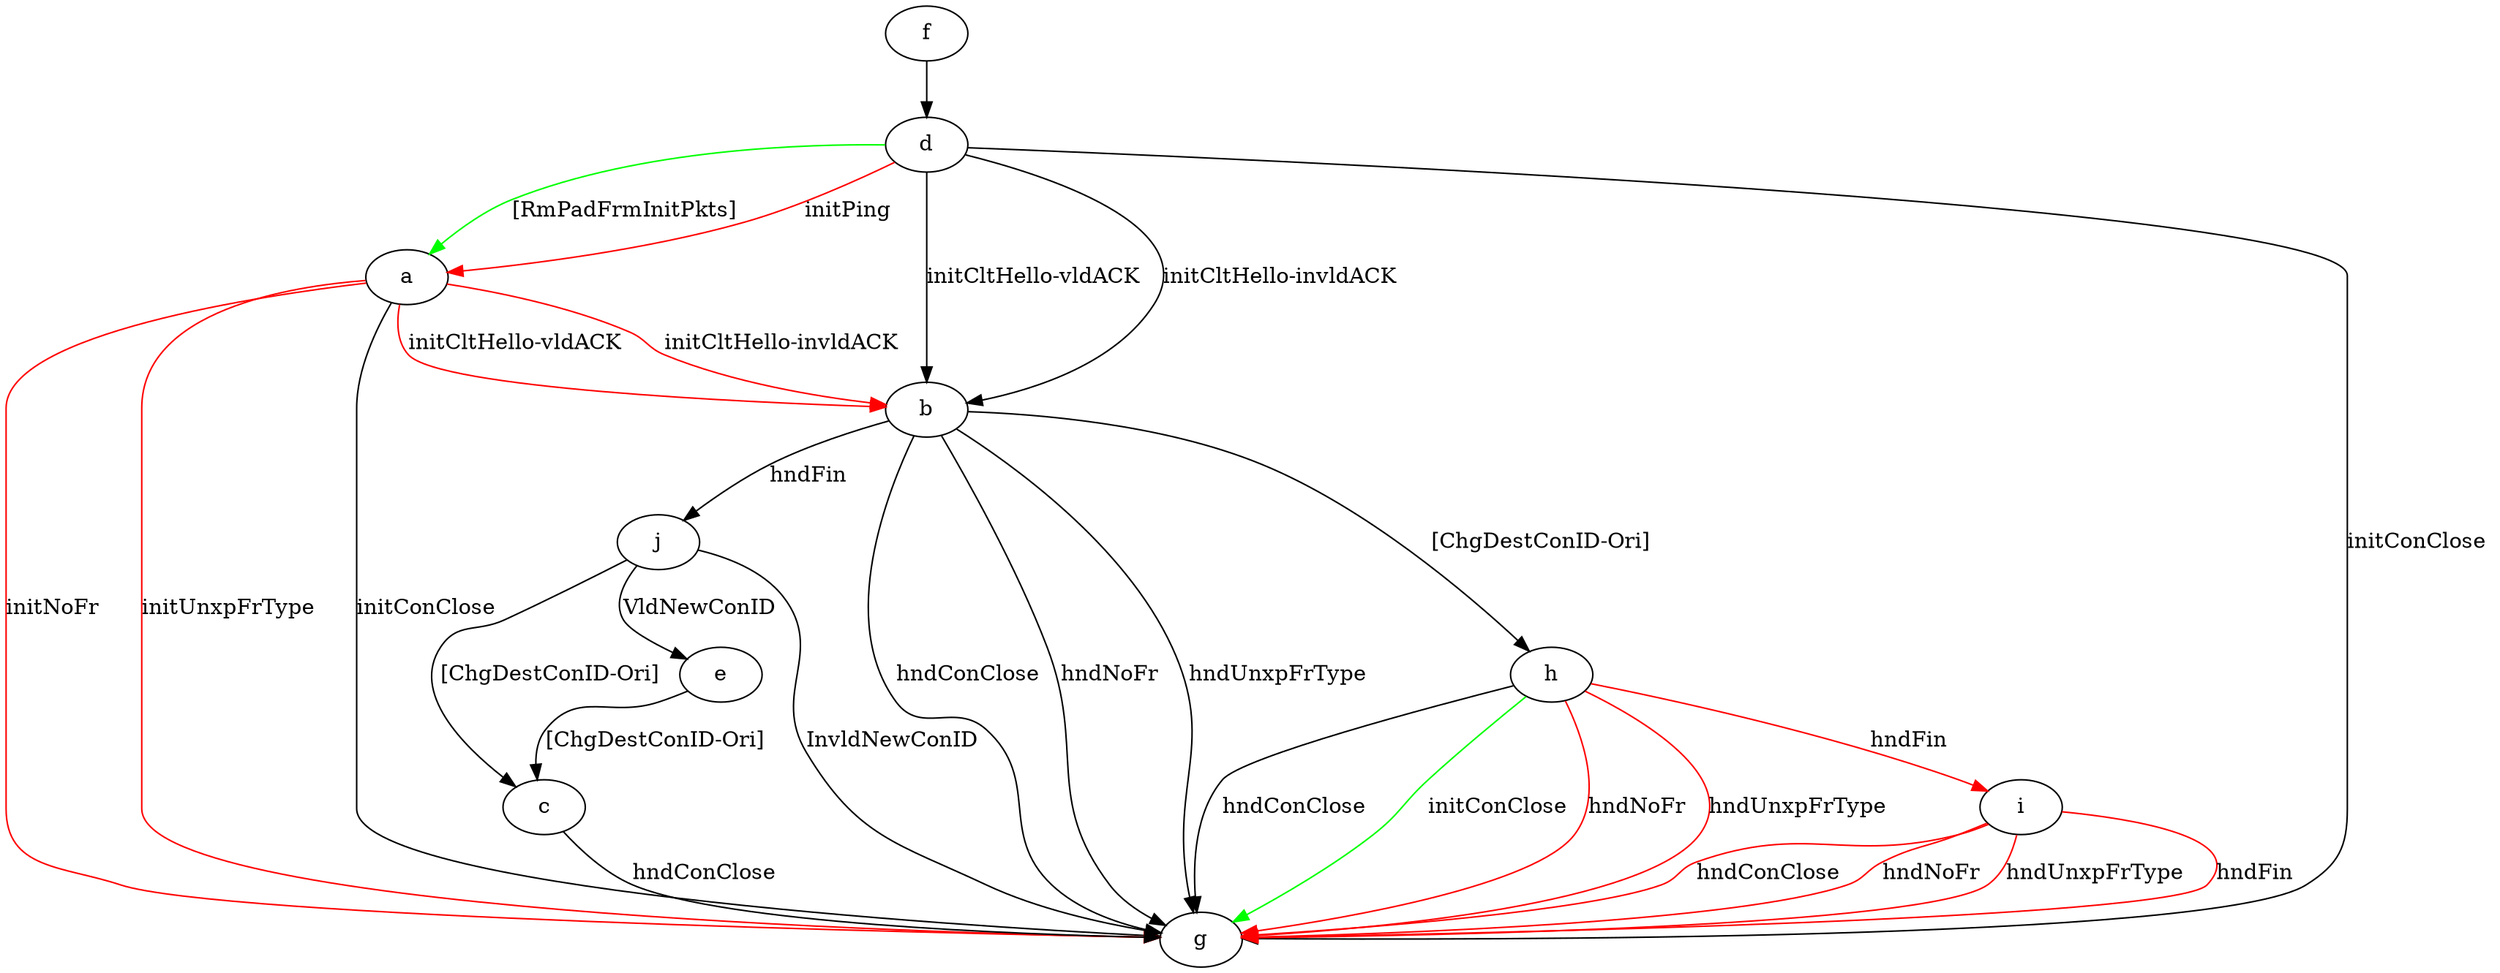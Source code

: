digraph "" {
	a -> b	[key=0,
		color=red,
		label="initCltHello-vldACK "];
	a -> b	[key=1,
		color=red,
		label="initCltHello-invldACK "];
	a -> g	[key=0,
		label="initConClose "];
	a -> g	[key=1,
		color=red,
		label="initNoFr "];
	a -> g	[key=2,
		color=red,
		label="initUnxpFrType "];
	b -> g	[key=0,
		label="hndConClose "];
	b -> g	[key=1,
		label="hndNoFr "];
	b -> g	[key=2,
		label="hndUnxpFrType "];
	b -> h	[key=0,
		label="[ChgDestConID-Ori] "];
	b -> j	[key=0,
		label="hndFin "];
	c -> g	[key=0,
		label="hndConClose "];
	d -> a	[key=0,
		color=green,
		label="[RmPadFrmInitPkts] "];
	d -> a	[key=1,
		color=red,
		label="initPing "];
	d -> b	[key=0,
		label="initCltHello-vldACK "];
	d -> b	[key=1,
		label="initCltHello-invldACK "];
	d -> g	[key=0,
		label="initConClose "];
	e -> c	[key=0,
		label="[ChgDestConID-Ori] "];
	f -> d	[key=0];
	h -> g	[key=0,
		label="hndConClose "];
	h -> g	[key=1,
		color=green,
		label="initConClose "];
	h -> g	[key=2,
		color=red,
		label="hndNoFr "];
	h -> g	[key=3,
		color=red,
		label="hndUnxpFrType "];
	h -> i	[key=0,
		color=red,
		label="hndFin "];
	i -> g	[key=0,
		color=red,
		label="hndFin "];
	i -> g	[key=1,
		color=red,
		label="hndConClose "];
	i -> g	[key=2,
		color=red,
		label="hndNoFr "];
	i -> g	[key=3,
		color=red,
		label="hndUnxpFrType "];
	j -> c	[key=0,
		label="[ChgDestConID-Ori] "];
	j -> e	[key=0,
		label="VldNewConID "];
	j -> g	[key=0,
		label="InvldNewConID "];
}

